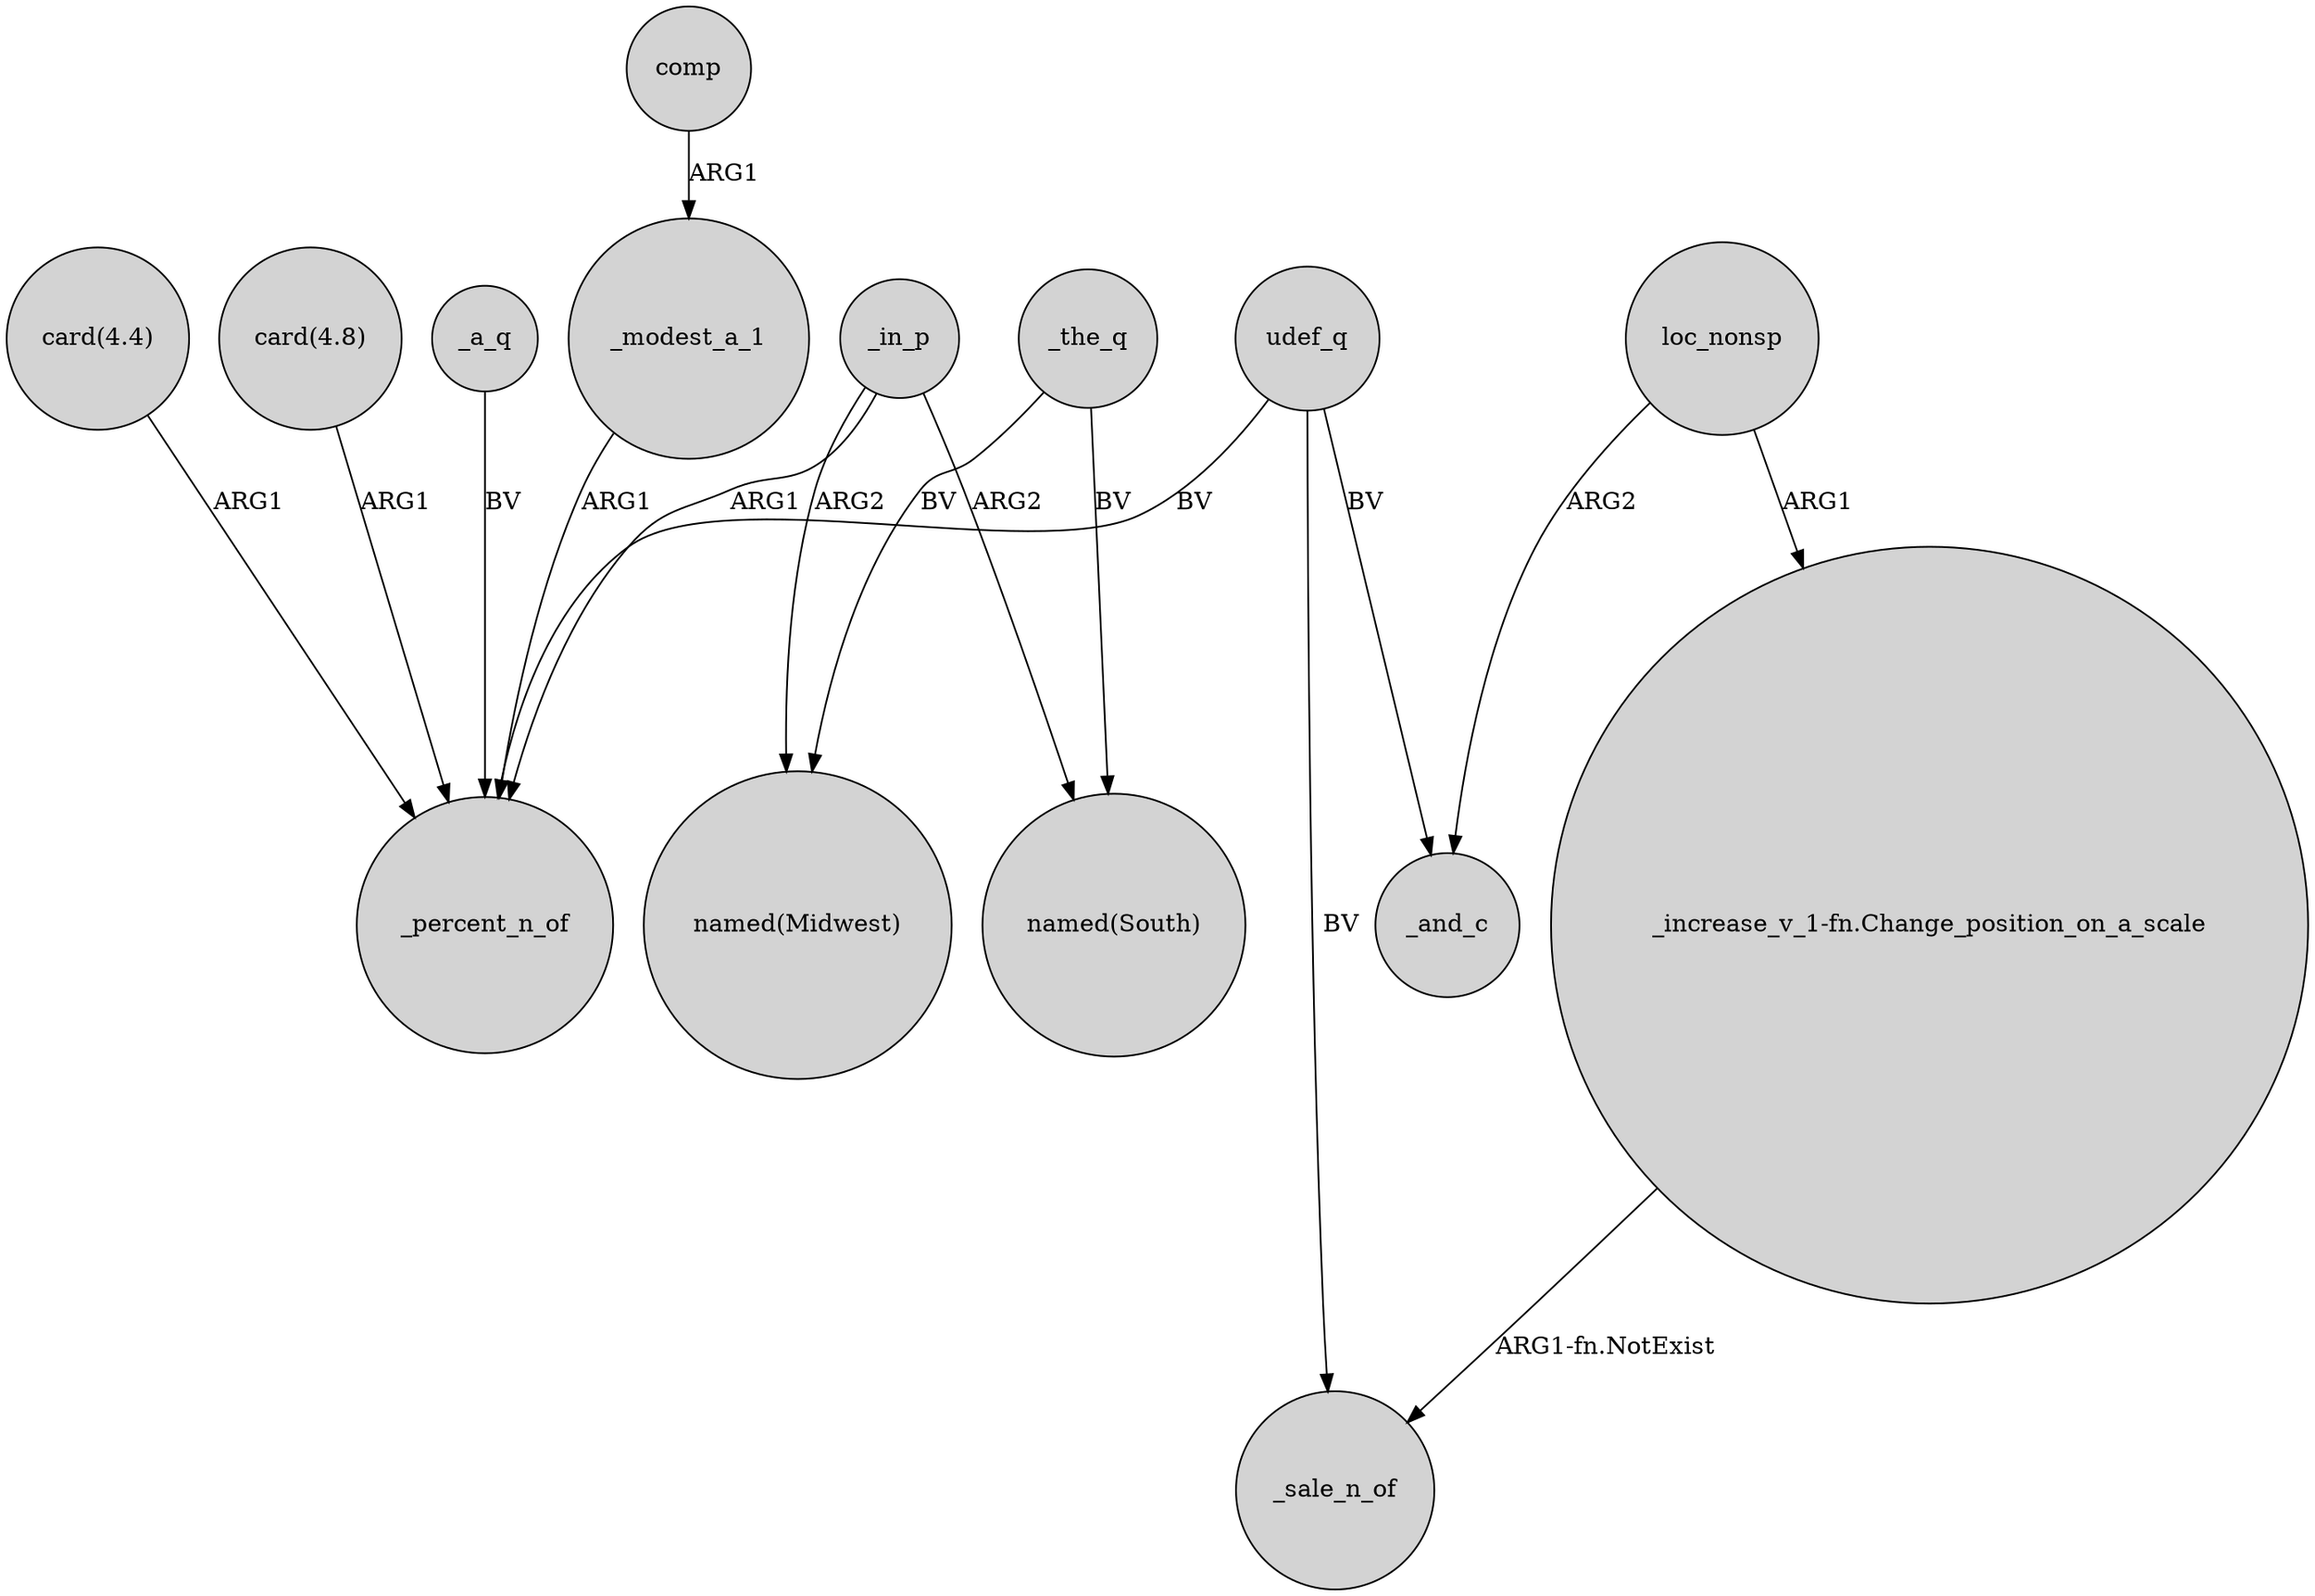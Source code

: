digraph {
	node [shape=circle style=filled]
	_modest_a_1 -> _percent_n_of [label=ARG1]
	loc_nonsp -> _and_c [label=ARG2]
	_in_p -> _percent_n_of [label=ARG1]
	_in_p -> "named(Midwest)" [label=ARG2]
	_the_q -> "named(Midwest)" [label=BV]
	udef_q -> _percent_n_of [label=BV]
	_in_p -> "named(South)" [label=ARG2]
	_the_q -> "named(South)" [label=BV]
	udef_q -> _and_c [label=BV]
	loc_nonsp -> "_increase_v_1-fn.Change_position_on_a_scale" [label=ARG1]
	"card(4.4)" -> _percent_n_of [label=ARG1]
	"card(4.8)" -> _percent_n_of [label=ARG1]
	comp -> _modest_a_1 [label=ARG1]
	udef_q -> _sale_n_of [label=BV]
	_a_q -> _percent_n_of [label=BV]
	"_increase_v_1-fn.Change_position_on_a_scale" -> _sale_n_of [label="ARG1-fn.NotExist"]
}
